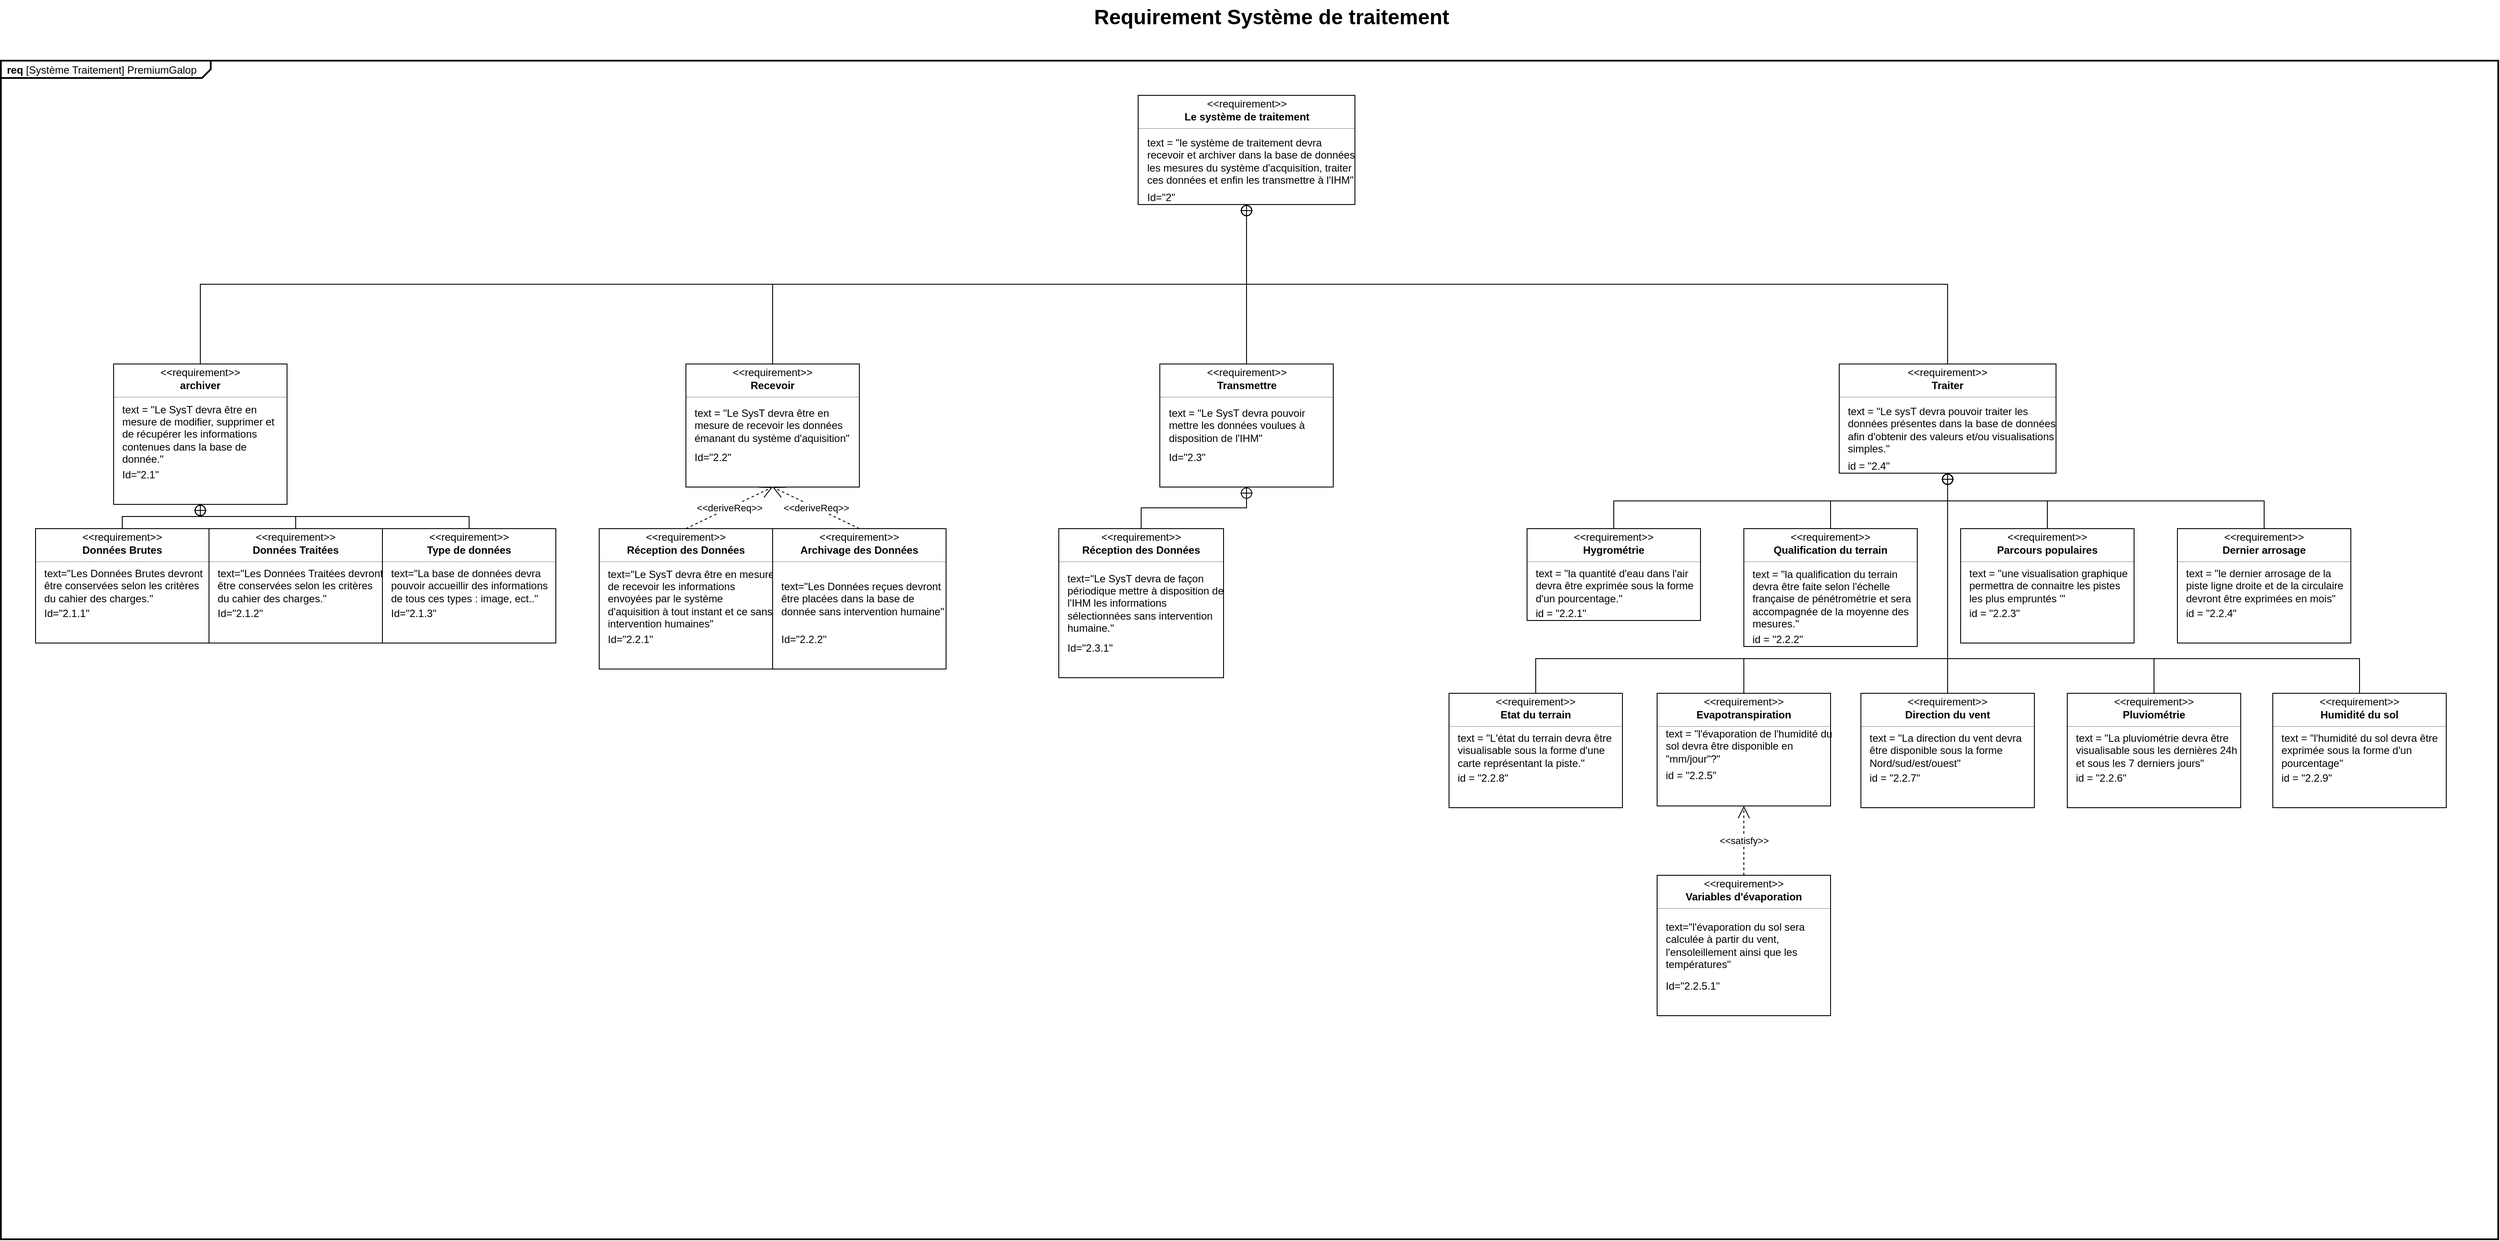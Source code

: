 <mxfile version="26.0.10">
  <diagram name="Page-1" id="929967ad-93f9-6ef4-fab6-5d389245f69c">
    <mxGraphModel dx="4326.5" dy="1158" grid="1" gridSize="10" guides="1" tooltips="1" connect="1" arrows="1" fold="1" page="1" pageScale="1.5" pageWidth="1169" pageHeight="826" background="none" math="0" shadow="0">
      <root>
        <mxCell id="0" style=";html=1;" />
        <mxCell id="1" style=";html=1;" parent="0" />
        <mxCell id="1672d66443f91eb5-23" value="Requirement Système de traitement" style="text;strokeColor=none;fillColor=none;html=1;fontSize=24;fontStyle=1;verticalAlign=middle;align=center;" parent="1" vertex="1">
          <mxGeometry x="150" y="30" width="1510" height="40" as="geometry" />
        </mxCell>
        <mxCell id="8Gsik2gFyO7fR51Xn3zr-1" value="&lt;p style=&quot;margin:0px;margin-top:4px;margin-left:7px;text-align:left;&quot;&gt;&lt;b style=&quot;text-wrap-mode: wrap;&quot;&gt;req&lt;/b&gt;&lt;span style=&quot;text-wrap-mode: wrap;&quot;&gt;&amp;nbsp;[Système Traitement] PremiumGalop&lt;/span&gt;&lt;/p&gt;" style="html=1;shape=mxgraph.sysml.package;overflow=fill;labelX=242.36;strokeWidth=2;align=center;" parent="1" vertex="1">
          <mxGeometry x="-560" y="100" width="2880" height="1360" as="geometry" />
        </mxCell>
        <mxCell id="8Gsik2gFyO7fR51Xn3zr-5" value="" style="fontStyle=1;align=center;verticalAlign=middle;childLayout=stackLayout;horizontal=1;horizontalStack=0;resizeParent=1;resizeParentMax=0;resizeLast=0;marginBottom=0;" parent="1" vertex="1">
          <mxGeometry x="751.5" y="140" width="250" height="126" as="geometry" />
        </mxCell>
        <mxCell id="8Gsik2gFyO7fR51Xn3zr-6" value="&amp;lt;&amp;lt;requirement&amp;gt;&amp;gt;" style="html=1;align=center;spacing=0;verticalAlign=middle;strokeColor=none;fillColor=none;whiteSpace=wrap;spacingTop=3;" parent="8Gsik2gFyO7fR51Xn3zr-5" vertex="1">
          <mxGeometry width="250" height="16" as="geometry" />
        </mxCell>
        <mxCell id="8Gsik2gFyO7fR51Xn3zr-7" value="Le système de traitement" style="html=1;align=center;spacing=0;verticalAlign=middle;strokeColor=none;fillColor=none;whiteSpace=wrap;fontStyle=1" parent="8Gsik2gFyO7fR51Xn3zr-5" vertex="1">
          <mxGeometry y="16" width="250" height="18" as="geometry" />
        </mxCell>
        <mxCell id="8Gsik2gFyO7fR51Xn3zr-8" value="" style="line;strokeWidth=0.25;fillColor=none;align=left;verticalAlign=middle;spacingTop=-1;spacingLeft=3;spacingRight=3;rotatable=0;labelPosition=right;points=[];portConstraint=eastwest;" parent="8Gsik2gFyO7fR51Xn3zr-5" vertex="1">
          <mxGeometry y="34" width="250" height="8" as="geometry" />
        </mxCell>
        <mxCell id="8Gsik2gFyO7fR51Xn3zr-9" value="&lt;span style=&quot;text-align: justify;&quot;&gt;text = &quot;le système de traitement devra recevoir et archiver dans la base de données les mesures du système d&#39;acquisition, traiter ces données et enfin les transmettre à l&#39;IHM&quot;&lt;/span&gt;" style="html=1;align=left;spacing=0;verticalAlign=middle;strokeColor=none;fillColor=none;whiteSpace=wrap;spacingLeft=10;" parent="8Gsik2gFyO7fR51Xn3zr-5" vertex="1">
          <mxGeometry y="42" width="250" height="68" as="geometry" />
        </mxCell>
        <mxCell id="8Gsik2gFyO7fR51Xn3zr-10" value="Id=&quot;2&quot;" style="html=1;align=left;spacing=0;verticalAlign=middle;strokeColor=none;fillColor=none;whiteSpace=wrap;spacingLeft=10;" parent="8Gsik2gFyO7fR51Xn3zr-5" vertex="1">
          <mxGeometry y="110" width="250" height="16" as="geometry" />
        </mxCell>
        <mxCell id="8Gsik2gFyO7fR51Xn3zr-12" value="" style="fontStyle=1;align=center;verticalAlign=middle;childLayout=stackLayout;horizontal=1;horizontalStack=0;resizeParent=1;resizeParentMax=0;resizeLast=0;marginBottom=0;" parent="1" vertex="1">
          <mxGeometry x="1560" y="450" width="250" height="126" as="geometry" />
        </mxCell>
        <mxCell id="8Gsik2gFyO7fR51Xn3zr-13" value="&amp;lt;&amp;lt;requirement&amp;gt;&amp;gt;" style="html=1;align=center;spacing=0;verticalAlign=middle;strokeColor=none;fillColor=none;whiteSpace=wrap;spacingTop=3;" parent="8Gsik2gFyO7fR51Xn3zr-12" vertex="1">
          <mxGeometry width="250" height="16" as="geometry" />
        </mxCell>
        <mxCell id="8Gsik2gFyO7fR51Xn3zr-14" value="Traiter" style="html=1;align=center;spacing=0;verticalAlign=middle;strokeColor=none;fillColor=none;whiteSpace=wrap;fontStyle=1" parent="8Gsik2gFyO7fR51Xn3zr-12" vertex="1">
          <mxGeometry y="16" width="250" height="18" as="geometry" />
        </mxCell>
        <mxCell id="8Gsik2gFyO7fR51Xn3zr-15" value="" style="line;strokeWidth=0.25;fillColor=none;align=left;verticalAlign=middle;spacingTop=-1;spacingLeft=3;spacingRight=3;rotatable=0;labelPosition=right;points=[];portConstraint=eastwest;" parent="8Gsik2gFyO7fR51Xn3zr-12" vertex="1">
          <mxGeometry y="34" width="250" height="8" as="geometry" />
        </mxCell>
        <mxCell id="8Gsik2gFyO7fR51Xn3zr-16" value="&lt;span style=&quot;text-align: justify;&quot;&gt;text = &quot;Le sysT devra pouvoir traiter les données présentes dans la base de données afin d&#39;obtenir des valeurs et/ou visualisations simples.&quot;&lt;/span&gt;" style="html=1;align=left;spacing=0;verticalAlign=middle;strokeColor=none;fillColor=none;whiteSpace=wrap;spacingLeft=10;" parent="8Gsik2gFyO7fR51Xn3zr-12" vertex="1">
          <mxGeometry y="42" width="250" height="68" as="geometry" />
        </mxCell>
        <mxCell id="8Gsik2gFyO7fR51Xn3zr-17" value="id = &quot;2.4&quot;" style="html=1;align=left;spacing=0;verticalAlign=middle;strokeColor=none;fillColor=none;whiteSpace=wrap;spacingLeft=10;" parent="8Gsik2gFyO7fR51Xn3zr-12" vertex="1">
          <mxGeometry y="110" width="250" height="16" as="geometry" />
        </mxCell>
        <mxCell id="8Gsik2gFyO7fR51Xn3zr-24" value="" style="fontStyle=1;align=center;verticalAlign=middle;childLayout=stackLayout;horizontal=1;horizontalStack=0;resizeParent=1;resizeParentMax=0;resizeLast=0;marginBottom=0;" parent="1" vertex="1">
          <mxGeometry x="1200" y="640" width="200" height="106" as="geometry" />
        </mxCell>
        <mxCell id="8Gsik2gFyO7fR51Xn3zr-25" value="&amp;lt;&amp;lt;requirement&amp;gt;&amp;gt;" style="html=1;align=center;spacing=0;verticalAlign=middle;strokeColor=none;fillColor=none;whiteSpace=wrap;spacingTop=3;" parent="8Gsik2gFyO7fR51Xn3zr-24" vertex="1">
          <mxGeometry width="200" height="16" as="geometry" />
        </mxCell>
        <mxCell id="8Gsik2gFyO7fR51Xn3zr-26" value="Hygrométrie" style="html=1;align=center;spacing=0;verticalAlign=middle;strokeColor=none;fillColor=none;whiteSpace=wrap;fontStyle=1" parent="8Gsik2gFyO7fR51Xn3zr-24" vertex="1">
          <mxGeometry y="16" width="200" height="18" as="geometry" />
        </mxCell>
        <mxCell id="8Gsik2gFyO7fR51Xn3zr-27" value="" style="line;strokeWidth=0.25;fillColor=none;align=left;verticalAlign=middle;spacingTop=-1;spacingLeft=3;spacingRight=3;rotatable=0;labelPosition=right;points=[];portConstraint=eastwest;" parent="8Gsik2gFyO7fR51Xn3zr-24" vertex="1">
          <mxGeometry y="34" width="200" height="8" as="geometry" />
        </mxCell>
        <mxCell id="8Gsik2gFyO7fR51Xn3zr-28" value="&lt;span style=&quot;text-align: justify;&quot;&gt;text = &quot;la quantité d&#39;eau dans l&#39;air devra être exprimée sous la forme d&#39;un pourcentage.&quot;&lt;/span&gt;" style="html=1;align=left;spacing=0;verticalAlign=middle;strokeColor=none;fillColor=none;whiteSpace=wrap;spacingLeft=10;" parent="8Gsik2gFyO7fR51Xn3zr-24" vertex="1">
          <mxGeometry y="42" width="200" height="48" as="geometry" />
        </mxCell>
        <mxCell id="8Gsik2gFyO7fR51Xn3zr-29" value="id = &quot;2.2.1&quot;" style="html=1;align=left;spacing=0;verticalAlign=middle;strokeColor=none;fillColor=none;whiteSpace=wrap;spacingLeft=10;" parent="8Gsik2gFyO7fR51Xn3zr-24" vertex="1">
          <mxGeometry y="90" width="200" height="16" as="geometry" />
        </mxCell>
        <mxCell id="8Gsik2gFyO7fR51Xn3zr-31" value="" style="fontStyle=1;align=center;verticalAlign=middle;childLayout=stackLayout;horizontal=1;horizontalStack=0;resizeParent=1;resizeParentMax=0;resizeLast=0;marginBottom=0;" parent="1" vertex="1">
          <mxGeometry x="1450" y="640" width="200" height="136" as="geometry" />
        </mxCell>
        <mxCell id="8Gsik2gFyO7fR51Xn3zr-32" value="&amp;lt;&amp;lt;requirement&amp;gt;&amp;gt;" style="html=1;align=center;spacing=0;verticalAlign=middle;strokeColor=none;fillColor=none;whiteSpace=wrap;spacingTop=3;" parent="8Gsik2gFyO7fR51Xn3zr-31" vertex="1">
          <mxGeometry width="200" height="16" as="geometry" />
        </mxCell>
        <mxCell id="8Gsik2gFyO7fR51Xn3zr-33" value="Qualification du terrain" style="html=1;align=center;spacing=0;verticalAlign=middle;strokeColor=none;fillColor=none;whiteSpace=wrap;fontStyle=1" parent="8Gsik2gFyO7fR51Xn3zr-31" vertex="1">
          <mxGeometry y="16" width="200" height="18" as="geometry" />
        </mxCell>
        <mxCell id="8Gsik2gFyO7fR51Xn3zr-34" value="" style="line;strokeWidth=0.25;fillColor=none;align=left;verticalAlign=middle;spacingTop=-1;spacingLeft=3;spacingRight=3;rotatable=0;labelPosition=right;points=[];portConstraint=eastwest;" parent="8Gsik2gFyO7fR51Xn3zr-31" vertex="1">
          <mxGeometry y="34" width="200" height="8" as="geometry" />
        </mxCell>
        <mxCell id="8Gsik2gFyO7fR51Xn3zr-35" value="&lt;span style=&quot;color: light-dark(rgb(0, 0, 0), rgb(255, 255, 255)); text-align: justify; background-color: transparent;&quot;&gt;text = &quot;la qualification du terrain devra être f&lt;/span&gt;&lt;span style=&quot;color: light-dark(rgb(0, 0, 0), rgb(255, 255, 255)); text-align: justify; background-color: transparent;&quot;&gt;aite selon l&#39;échelle française de pénétrométrie et sera accompagnée de la moyenne des mesures.&quot;&lt;/span&gt;" style="html=1;align=left;spacing=0;verticalAlign=middle;strokeColor=none;fillColor=none;whiteSpace=wrap;spacingLeft=10;" parent="8Gsik2gFyO7fR51Xn3zr-31" vertex="1">
          <mxGeometry y="42" width="200" height="78" as="geometry" />
        </mxCell>
        <mxCell id="8Gsik2gFyO7fR51Xn3zr-36" value="id = &quot;2.2.2&quot;" style="html=1;align=left;spacing=0;verticalAlign=middle;strokeColor=none;fillColor=none;whiteSpace=wrap;spacingLeft=10;" parent="8Gsik2gFyO7fR51Xn3zr-31" vertex="1">
          <mxGeometry y="120" width="200" height="16" as="geometry" />
        </mxCell>
        <mxCell id="8Gsik2gFyO7fR51Xn3zr-38" value="" style="fontStyle=1;align=center;verticalAlign=middle;childLayout=stackLayout;horizontal=1;horizontalStack=0;resizeParent=1;resizeParentMax=0;resizeLast=0;marginBottom=0;" parent="1" vertex="1">
          <mxGeometry x="1700" y="640" width="200" height="132" as="geometry" />
        </mxCell>
        <mxCell id="8Gsik2gFyO7fR51Xn3zr-39" value="&amp;lt;&amp;lt;requirement&amp;gt;&amp;gt;" style="html=1;align=center;spacing=0;verticalAlign=middle;strokeColor=none;fillColor=none;whiteSpace=wrap;spacingTop=3;" parent="8Gsik2gFyO7fR51Xn3zr-38" vertex="1">
          <mxGeometry width="200" height="16" as="geometry" />
        </mxCell>
        <mxCell id="8Gsik2gFyO7fR51Xn3zr-40" value="Parcours populaires" style="html=1;align=center;spacing=0;verticalAlign=middle;strokeColor=none;fillColor=none;whiteSpace=wrap;fontStyle=1" parent="8Gsik2gFyO7fR51Xn3zr-38" vertex="1">
          <mxGeometry y="16" width="200" height="18" as="geometry" />
        </mxCell>
        <mxCell id="8Gsik2gFyO7fR51Xn3zr-41" value="" style="line;strokeWidth=0.25;fillColor=none;align=left;verticalAlign=middle;spacingTop=-1;spacingLeft=3;spacingRight=3;rotatable=0;labelPosition=right;points=[];portConstraint=eastwest;" parent="8Gsik2gFyO7fR51Xn3zr-38" vertex="1">
          <mxGeometry y="34" width="200" height="8" as="geometry" />
        </mxCell>
        <mxCell id="8Gsik2gFyO7fR51Xn3zr-42" value="&lt;span style=&quot;text-align: justify;&quot;&gt;text = &quot;une visualisation graphique permettra de connaitre les pistes les plus empruntés &#39;&quot;&lt;/span&gt;" style="html=1;align=left;spacing=0;verticalAlign=middle;strokeColor=none;fillColor=none;whiteSpace=wrap;spacingLeft=10;" parent="8Gsik2gFyO7fR51Xn3zr-38" vertex="1">
          <mxGeometry y="42" width="200" height="48" as="geometry" />
        </mxCell>
        <mxCell id="8Gsik2gFyO7fR51Xn3zr-43" value="id = &quot;2.2.3&quot;" style="html=1;align=left;spacing=0;verticalAlign=middle;strokeColor=none;fillColor=none;whiteSpace=wrap;spacingLeft=10;" parent="8Gsik2gFyO7fR51Xn3zr-38" vertex="1">
          <mxGeometry y="90" width="200" height="16" as="geometry" />
        </mxCell>
        <mxCell id="8Gsik2gFyO7fR51Xn3zr-44" value="" style="html=1;align=center;spacing=0;verticalAlign=middle;strokeColor=none;fillColor=none;whiteSpace=wrap;" parent="8Gsik2gFyO7fR51Xn3zr-38" vertex="1">
          <mxGeometry y="106" width="200" height="26" as="geometry" />
        </mxCell>
        <mxCell id="8Gsik2gFyO7fR51Xn3zr-46" value="" style="fontStyle=1;align=center;verticalAlign=middle;childLayout=stackLayout;horizontal=1;horizontalStack=0;resizeParent=1;resizeParentMax=0;resizeLast=0;marginBottom=0;" parent="1" vertex="1">
          <mxGeometry x="2060" y="830" width="200" height="132" as="geometry" />
        </mxCell>
        <mxCell id="8Gsik2gFyO7fR51Xn3zr-47" value="&amp;lt;&amp;lt;requirement&amp;gt;&amp;gt;" style="html=1;align=center;spacing=0;verticalAlign=middle;strokeColor=none;fillColor=none;whiteSpace=wrap;spacingTop=3;" parent="8Gsik2gFyO7fR51Xn3zr-46" vertex="1">
          <mxGeometry width="200" height="16" as="geometry" />
        </mxCell>
        <mxCell id="8Gsik2gFyO7fR51Xn3zr-48" value="Humidité du sol" style="html=1;align=center;spacing=0;verticalAlign=middle;strokeColor=none;fillColor=none;whiteSpace=wrap;fontStyle=1" parent="8Gsik2gFyO7fR51Xn3zr-46" vertex="1">
          <mxGeometry y="16" width="200" height="18" as="geometry" />
        </mxCell>
        <mxCell id="8Gsik2gFyO7fR51Xn3zr-49" value="" style="line;strokeWidth=0.25;fillColor=none;align=left;verticalAlign=middle;spacingTop=-1;spacingLeft=3;spacingRight=3;rotatable=0;labelPosition=right;points=[];portConstraint=eastwest;" parent="8Gsik2gFyO7fR51Xn3zr-46" vertex="1">
          <mxGeometry y="34" width="200" height="8" as="geometry" />
        </mxCell>
        <mxCell id="8Gsik2gFyO7fR51Xn3zr-50" value="&lt;span style=&quot;text-align: justify;&quot;&gt;text = &quot;l&#39;humidité du sol devra être exprimée sous la forme d&#39;un pourcentage&quot;&lt;/span&gt;" style="html=1;align=left;spacing=0;verticalAlign=middle;strokeColor=none;fillColor=none;whiteSpace=wrap;spacingLeft=10;" parent="8Gsik2gFyO7fR51Xn3zr-46" vertex="1">
          <mxGeometry y="42" width="200" height="48" as="geometry" />
        </mxCell>
        <mxCell id="8Gsik2gFyO7fR51Xn3zr-51" value="id = &quot;2.2.9&quot;" style="html=1;align=left;spacing=0;verticalAlign=middle;strokeColor=none;fillColor=none;whiteSpace=wrap;spacingLeft=10;" parent="8Gsik2gFyO7fR51Xn3zr-46" vertex="1">
          <mxGeometry y="90" width="200" height="16" as="geometry" />
        </mxCell>
        <mxCell id="8Gsik2gFyO7fR51Xn3zr-52" value="" style="html=1;align=center;spacing=0;verticalAlign=middle;strokeColor=none;fillColor=none;whiteSpace=wrap;" parent="8Gsik2gFyO7fR51Xn3zr-46" vertex="1">
          <mxGeometry y="106" width="200" height="26" as="geometry" />
        </mxCell>
        <mxCell id="8Gsik2gFyO7fR51Xn3zr-53" value="" style="fontStyle=1;align=center;verticalAlign=middle;childLayout=stackLayout;horizontal=1;horizontalStack=0;resizeParent=1;resizeParentMax=0;resizeLast=0;marginBottom=0;" parent="1" vertex="1">
          <mxGeometry x="1110" y="830" width="200" height="132" as="geometry" />
        </mxCell>
        <mxCell id="8Gsik2gFyO7fR51Xn3zr-54" value="&amp;lt;&amp;lt;requirement&amp;gt;&amp;gt;" style="html=1;align=center;spacing=0;verticalAlign=middle;strokeColor=none;fillColor=none;whiteSpace=wrap;spacingTop=3;" parent="8Gsik2gFyO7fR51Xn3zr-53" vertex="1">
          <mxGeometry width="200" height="16" as="geometry" />
        </mxCell>
        <mxCell id="8Gsik2gFyO7fR51Xn3zr-55" value="Etat du terrain" style="html=1;align=center;spacing=0;verticalAlign=middle;strokeColor=none;fillColor=none;whiteSpace=wrap;fontStyle=1" parent="8Gsik2gFyO7fR51Xn3zr-53" vertex="1">
          <mxGeometry y="16" width="200" height="18" as="geometry" />
        </mxCell>
        <mxCell id="8Gsik2gFyO7fR51Xn3zr-56" value="" style="line;strokeWidth=0.25;fillColor=none;align=left;verticalAlign=middle;spacingTop=-1;spacingLeft=3;spacingRight=3;rotatable=0;labelPosition=right;points=[];portConstraint=eastwest;" parent="8Gsik2gFyO7fR51Xn3zr-53" vertex="1">
          <mxGeometry y="34" width="200" height="8" as="geometry" />
        </mxCell>
        <mxCell id="8Gsik2gFyO7fR51Xn3zr-57" value="&lt;span style=&quot;text-align: justify;&quot;&gt;text = &quot;L&#39;état du terrain devra être visualisable sous la forme d&#39;une carte représentant la piste.&quot;&lt;/span&gt;" style="html=1;align=left;spacing=0;verticalAlign=middle;strokeColor=none;fillColor=none;whiteSpace=wrap;spacingLeft=10;" parent="8Gsik2gFyO7fR51Xn3zr-53" vertex="1">
          <mxGeometry y="42" width="200" height="48" as="geometry" />
        </mxCell>
        <mxCell id="8Gsik2gFyO7fR51Xn3zr-58" value="id = &quot;2.2.8&quot;" style="html=1;align=left;spacing=0;verticalAlign=middle;strokeColor=none;fillColor=none;whiteSpace=wrap;spacingLeft=10;" parent="8Gsik2gFyO7fR51Xn3zr-53" vertex="1">
          <mxGeometry y="90" width="200" height="16" as="geometry" />
        </mxCell>
        <mxCell id="8Gsik2gFyO7fR51Xn3zr-59" value="" style="html=1;align=center;spacing=0;verticalAlign=middle;strokeColor=none;fillColor=none;whiteSpace=wrap;" parent="8Gsik2gFyO7fR51Xn3zr-53" vertex="1">
          <mxGeometry y="106" width="200" height="26" as="geometry" />
        </mxCell>
        <mxCell id="8Gsik2gFyO7fR51Xn3zr-60" value="" style="fontStyle=1;align=center;verticalAlign=middle;childLayout=stackLayout;horizontal=1;horizontalStack=0;resizeParent=1;resizeParentMax=0;resizeLast=0;marginBottom=0;" parent="1" vertex="1">
          <mxGeometry x="1585" y="830" width="200" height="132" as="geometry" />
        </mxCell>
        <mxCell id="8Gsik2gFyO7fR51Xn3zr-61" value="&amp;lt;&amp;lt;requirement&amp;gt;&amp;gt;" style="html=1;align=center;spacing=0;verticalAlign=middle;strokeColor=none;fillColor=none;whiteSpace=wrap;spacingTop=3;" parent="8Gsik2gFyO7fR51Xn3zr-60" vertex="1">
          <mxGeometry width="200" height="16" as="geometry" />
        </mxCell>
        <mxCell id="8Gsik2gFyO7fR51Xn3zr-62" value="Direction du vent" style="html=1;align=center;spacing=0;verticalAlign=middle;strokeColor=none;fillColor=none;whiteSpace=wrap;fontStyle=1" parent="8Gsik2gFyO7fR51Xn3zr-60" vertex="1">
          <mxGeometry y="16" width="200" height="18" as="geometry" />
        </mxCell>
        <mxCell id="8Gsik2gFyO7fR51Xn3zr-63" value="" style="line;strokeWidth=0.25;fillColor=none;align=left;verticalAlign=middle;spacingTop=-1;spacingLeft=3;spacingRight=3;rotatable=0;labelPosition=right;points=[];portConstraint=eastwest;" parent="8Gsik2gFyO7fR51Xn3zr-60" vertex="1">
          <mxGeometry y="34" width="200" height="8" as="geometry" />
        </mxCell>
        <mxCell id="8Gsik2gFyO7fR51Xn3zr-64" value="&lt;span style=&quot;text-align: justify;&quot;&gt;text = &quot;La direction du vent devra être disponible sous la forme Nord/sud/est/ouest&quot;&lt;/span&gt;" style="html=1;align=left;spacing=0;verticalAlign=middle;strokeColor=none;fillColor=none;whiteSpace=wrap;spacingLeft=10;" parent="8Gsik2gFyO7fR51Xn3zr-60" vertex="1">
          <mxGeometry y="42" width="200" height="48" as="geometry" />
        </mxCell>
        <mxCell id="8Gsik2gFyO7fR51Xn3zr-65" value="id = &quot;2.2.7&quot;" style="html=1;align=left;spacing=0;verticalAlign=middle;strokeColor=none;fillColor=none;whiteSpace=wrap;spacingLeft=10;" parent="8Gsik2gFyO7fR51Xn3zr-60" vertex="1">
          <mxGeometry y="90" width="200" height="16" as="geometry" />
        </mxCell>
        <mxCell id="8Gsik2gFyO7fR51Xn3zr-66" value="" style="html=1;align=center;spacing=0;verticalAlign=middle;strokeColor=none;fillColor=none;whiteSpace=wrap;" parent="8Gsik2gFyO7fR51Xn3zr-60" vertex="1">
          <mxGeometry y="106" width="200" height="26" as="geometry" />
        </mxCell>
        <mxCell id="8Gsik2gFyO7fR51Xn3zr-67" value="" style="fontStyle=1;align=center;verticalAlign=middle;childLayout=stackLayout;horizontal=1;horizontalStack=0;resizeParent=1;resizeParentMax=0;resizeLast=0;marginBottom=0;" parent="1" vertex="1">
          <mxGeometry x="1950" y="640" width="200" height="132" as="geometry" />
        </mxCell>
        <mxCell id="8Gsik2gFyO7fR51Xn3zr-68" value="&amp;lt;&amp;lt;requirement&amp;gt;&amp;gt;" style="html=1;align=center;spacing=0;verticalAlign=middle;strokeColor=none;fillColor=none;whiteSpace=wrap;spacingTop=3;" parent="8Gsik2gFyO7fR51Xn3zr-67" vertex="1">
          <mxGeometry width="200" height="16" as="geometry" />
        </mxCell>
        <mxCell id="8Gsik2gFyO7fR51Xn3zr-69" value="Dernier arrosage" style="html=1;align=center;spacing=0;verticalAlign=middle;strokeColor=none;fillColor=none;whiteSpace=wrap;fontStyle=1" parent="8Gsik2gFyO7fR51Xn3zr-67" vertex="1">
          <mxGeometry y="16" width="200" height="18" as="geometry" />
        </mxCell>
        <mxCell id="8Gsik2gFyO7fR51Xn3zr-70" value="" style="line;strokeWidth=0.25;fillColor=none;align=left;verticalAlign=middle;spacingTop=-1;spacingLeft=3;spacingRight=3;rotatable=0;labelPosition=right;points=[];portConstraint=eastwest;" parent="8Gsik2gFyO7fR51Xn3zr-67" vertex="1">
          <mxGeometry y="34" width="200" height="8" as="geometry" />
        </mxCell>
        <mxCell id="8Gsik2gFyO7fR51Xn3zr-71" value="&lt;span style=&quot;text-align: justify;&quot;&gt;text = &quot;le dernier arrosage de la piste ligne droite et de la circulaire devront être exprimées en mois&quot;&lt;/span&gt;" style="html=1;align=left;spacing=0;verticalAlign=middle;strokeColor=none;fillColor=none;whiteSpace=wrap;spacingLeft=10;" parent="8Gsik2gFyO7fR51Xn3zr-67" vertex="1">
          <mxGeometry y="42" width="200" height="48" as="geometry" />
        </mxCell>
        <mxCell id="8Gsik2gFyO7fR51Xn3zr-72" value="id = &quot;2.2.4&quot;" style="html=1;align=left;spacing=0;verticalAlign=middle;strokeColor=none;fillColor=none;whiteSpace=wrap;spacingLeft=10;" parent="8Gsik2gFyO7fR51Xn3zr-67" vertex="1">
          <mxGeometry y="90" width="200" height="16" as="geometry" />
        </mxCell>
        <mxCell id="8Gsik2gFyO7fR51Xn3zr-73" value="" style="html=1;align=center;spacing=0;verticalAlign=middle;strokeColor=none;fillColor=none;whiteSpace=wrap;" parent="8Gsik2gFyO7fR51Xn3zr-67" vertex="1">
          <mxGeometry y="106" width="200" height="26" as="geometry" />
        </mxCell>
        <mxCell id="8Gsik2gFyO7fR51Xn3zr-74" value="" style="fontStyle=1;align=center;verticalAlign=middle;childLayout=stackLayout;horizontal=1;horizontalStack=0;resizeParent=1;resizeParentMax=0;resizeLast=0;marginBottom=0;" parent="1" vertex="1">
          <mxGeometry x="1350" y="830" width="200" height="130" as="geometry" />
        </mxCell>
        <mxCell id="8Gsik2gFyO7fR51Xn3zr-75" value="&amp;lt;&amp;lt;requirement&amp;gt;&amp;gt;" style="html=1;align=center;spacing=0;verticalAlign=middle;strokeColor=none;fillColor=none;whiteSpace=wrap;spacingTop=3;" parent="8Gsik2gFyO7fR51Xn3zr-74" vertex="1">
          <mxGeometry width="200" height="16" as="geometry" />
        </mxCell>
        <mxCell id="8Gsik2gFyO7fR51Xn3zr-76" value="Evapotranspiration" style="html=1;align=center;spacing=0;verticalAlign=middle;strokeColor=none;fillColor=none;whiteSpace=wrap;fontStyle=1" parent="8Gsik2gFyO7fR51Xn3zr-74" vertex="1">
          <mxGeometry y="16" width="200" height="18" as="geometry" />
        </mxCell>
        <mxCell id="8Gsik2gFyO7fR51Xn3zr-77" value="" style="line;strokeWidth=0.25;fillColor=none;align=left;verticalAlign=middle;spacingTop=-1;spacingLeft=3;spacingRight=3;rotatable=0;labelPosition=right;points=[];portConstraint=eastwest;" parent="8Gsik2gFyO7fR51Xn3zr-74" vertex="1">
          <mxGeometry y="34" width="200" height="8" as="geometry" />
        </mxCell>
        <mxCell id="8Gsik2gFyO7fR51Xn3zr-78" value="&lt;span style=&quot;text-align: justify;&quot;&gt;text = &quot;l&#39;évaporation de l&#39;humidité du sol devra être disponible en &quot;mm/jour&quot;?&quot;&lt;/span&gt;" style="html=1;align=left;spacing=0;verticalAlign=middle;strokeColor=none;fillColor=none;whiteSpace=wrap;spacingLeft=10;" parent="8Gsik2gFyO7fR51Xn3zr-74" vertex="1">
          <mxGeometry y="42" width="200" height="38" as="geometry" />
        </mxCell>
        <mxCell id="8Gsik2gFyO7fR51Xn3zr-79" value="id = &quot;2.2.5&quot;" style="html=1;align=left;spacing=0;verticalAlign=middle;strokeColor=none;fillColor=none;whiteSpace=wrap;spacingLeft=10;" parent="8Gsik2gFyO7fR51Xn3zr-74" vertex="1">
          <mxGeometry y="80" width="200" height="30" as="geometry" />
        </mxCell>
        <mxCell id="8Gsik2gFyO7fR51Xn3zr-80" value="" style="html=1;align=center;spacing=0;verticalAlign=middle;strokeColor=none;fillColor=none;whiteSpace=wrap;" parent="8Gsik2gFyO7fR51Xn3zr-74" vertex="1">
          <mxGeometry y="110" width="200" height="20" as="geometry" />
        </mxCell>
        <mxCell id="8Gsik2gFyO7fR51Xn3zr-81" value="" style="fontStyle=1;align=center;verticalAlign=middle;childLayout=stackLayout;horizontal=1;horizontalStack=0;resizeParent=1;resizeParentMax=0;resizeLast=0;marginBottom=0;" parent="1" vertex="1">
          <mxGeometry x="1823" y="830" width="200" height="132" as="geometry" />
        </mxCell>
        <mxCell id="8Gsik2gFyO7fR51Xn3zr-82" value="&amp;lt;&amp;lt;requirement&amp;gt;&amp;gt;" style="html=1;align=center;spacing=0;verticalAlign=middle;strokeColor=none;fillColor=none;whiteSpace=wrap;spacingTop=3;" parent="8Gsik2gFyO7fR51Xn3zr-81" vertex="1">
          <mxGeometry width="200" height="16" as="geometry" />
        </mxCell>
        <mxCell id="8Gsik2gFyO7fR51Xn3zr-83" value="Pluviométrie" style="html=1;align=center;spacing=0;verticalAlign=middle;strokeColor=none;fillColor=none;whiteSpace=wrap;fontStyle=1" parent="8Gsik2gFyO7fR51Xn3zr-81" vertex="1">
          <mxGeometry y="16" width="200" height="18" as="geometry" />
        </mxCell>
        <mxCell id="8Gsik2gFyO7fR51Xn3zr-84" value="" style="line;strokeWidth=0.25;fillColor=none;align=left;verticalAlign=middle;spacingTop=-1;spacingLeft=3;spacingRight=3;rotatable=0;labelPosition=right;points=[];portConstraint=eastwest;" parent="8Gsik2gFyO7fR51Xn3zr-81" vertex="1">
          <mxGeometry y="34" width="200" height="8" as="geometry" />
        </mxCell>
        <mxCell id="8Gsik2gFyO7fR51Xn3zr-85" value="&lt;span style=&quot;text-align: justify;&quot;&gt;text = &quot;La pluviométrie devra être visualisable sous les dernières 24h et sous les 7 derniers jours&quot;&lt;/span&gt;" style="html=1;align=left;spacing=0;verticalAlign=middle;strokeColor=none;fillColor=none;whiteSpace=wrap;spacingLeft=10;" parent="8Gsik2gFyO7fR51Xn3zr-81" vertex="1">
          <mxGeometry y="42" width="200" height="48" as="geometry" />
        </mxCell>
        <mxCell id="8Gsik2gFyO7fR51Xn3zr-86" value="id = &quot;2.2.6&quot;" style="html=1;align=left;spacing=0;verticalAlign=middle;strokeColor=none;fillColor=none;whiteSpace=wrap;spacingLeft=10;" parent="8Gsik2gFyO7fR51Xn3zr-81" vertex="1">
          <mxGeometry y="90" width="200" height="16" as="geometry" />
        </mxCell>
        <mxCell id="8Gsik2gFyO7fR51Xn3zr-87" value="" style="html=1;align=center;spacing=0;verticalAlign=middle;strokeColor=none;fillColor=none;whiteSpace=wrap;" parent="8Gsik2gFyO7fR51Xn3zr-81" vertex="1">
          <mxGeometry y="106" width="200" height="26" as="geometry" />
        </mxCell>
        <mxCell id="8Gsik2gFyO7fR51Xn3zr-90" value="" style="fontStyle=1;align=center;verticalAlign=middle;childLayout=stackLayout;horizontal=1;horizontalStack=0;resizeParent=1;resizeParentMax=0;resizeLast=0;marginBottom=0;" parent="1" vertex="1">
          <mxGeometry x="-430" y="450" width="200" height="162" as="geometry" />
        </mxCell>
        <mxCell id="8Gsik2gFyO7fR51Xn3zr-91" value="&amp;lt;&amp;lt;requirement&amp;gt;&amp;gt;" style="html=1;align=center;spacing=0;verticalAlign=middle;strokeColor=none;fillColor=none;whiteSpace=wrap;spacingTop=3;" parent="8Gsik2gFyO7fR51Xn3zr-90" vertex="1">
          <mxGeometry width="200" height="16" as="geometry" />
        </mxCell>
        <mxCell id="8Gsik2gFyO7fR51Xn3zr-92" value="archiver" style="html=1;align=center;spacing=0;verticalAlign=middle;strokeColor=none;fillColor=none;whiteSpace=wrap;fontStyle=1" parent="8Gsik2gFyO7fR51Xn3zr-90" vertex="1">
          <mxGeometry y="16" width="200" height="18" as="geometry" />
        </mxCell>
        <mxCell id="8Gsik2gFyO7fR51Xn3zr-93" value="" style="line;strokeWidth=0.25;fillColor=none;align=left;verticalAlign=middle;spacingTop=-1;spacingLeft=3;spacingRight=3;rotatable=0;labelPosition=right;points=[];portConstraint=eastwest;" parent="8Gsik2gFyO7fR51Xn3zr-90" vertex="1">
          <mxGeometry y="34" width="200" height="8" as="geometry" />
        </mxCell>
        <mxCell id="8Gsik2gFyO7fR51Xn3zr-94" value="&lt;span style=&quot;text-align: justify;&quot;&gt;text = &quot;Le SysT devra être en mesure de modifier, supprimer et de récupérer les informations contenues dans la base de donnée.&quot;&lt;/span&gt;" style="html=1;align=left;spacing=0;verticalAlign=middle;strokeColor=none;fillColor=none;whiteSpace=wrap;spacingLeft=10;" parent="8Gsik2gFyO7fR51Xn3zr-90" vertex="1">
          <mxGeometry y="42" width="200" height="78" as="geometry" />
        </mxCell>
        <mxCell id="8Gsik2gFyO7fR51Xn3zr-95" value="Id=&quot;2.1&quot;" style="html=1;align=left;spacing=0;verticalAlign=middle;strokeColor=none;fillColor=none;whiteSpace=wrap;spacingLeft=10;" parent="8Gsik2gFyO7fR51Xn3zr-90" vertex="1">
          <mxGeometry y="120" width="200" height="16" as="geometry" />
        </mxCell>
        <mxCell id="8Gsik2gFyO7fR51Xn3zr-96" value="" style="html=1;align=center;spacing=0;verticalAlign=middle;strokeColor=none;fillColor=none;whiteSpace=wrap;" parent="8Gsik2gFyO7fR51Xn3zr-90" vertex="1">
          <mxGeometry y="136" width="200" height="26" as="geometry" />
        </mxCell>
        <mxCell id="8Gsik2gFyO7fR51Xn3zr-97" value="" style="fontStyle=1;align=center;verticalAlign=middle;childLayout=stackLayout;horizontal=1;horizontalStack=0;resizeParent=1;resizeParentMax=0;resizeLast=0;marginBottom=0;" parent="1" vertex="1">
          <mxGeometry x="776.5" y="450" width="200" height="142" as="geometry" />
        </mxCell>
        <mxCell id="8Gsik2gFyO7fR51Xn3zr-98" value="&amp;lt;&amp;lt;requirement&amp;gt;&amp;gt;" style="html=1;align=center;spacing=0;verticalAlign=middle;strokeColor=none;fillColor=none;whiteSpace=wrap;spacingTop=3;" parent="8Gsik2gFyO7fR51Xn3zr-97" vertex="1">
          <mxGeometry width="200" height="16" as="geometry" />
        </mxCell>
        <mxCell id="8Gsik2gFyO7fR51Xn3zr-99" value="Transmettre" style="html=1;align=center;spacing=0;verticalAlign=middle;strokeColor=none;fillColor=none;whiteSpace=wrap;fontStyle=1" parent="8Gsik2gFyO7fR51Xn3zr-97" vertex="1">
          <mxGeometry y="16" width="200" height="18" as="geometry" />
        </mxCell>
        <mxCell id="8Gsik2gFyO7fR51Xn3zr-100" value="" style="line;strokeWidth=0.25;fillColor=none;align=left;verticalAlign=middle;spacingTop=-1;spacingLeft=3;spacingRight=3;rotatable=0;labelPosition=right;points=[];portConstraint=eastwest;" parent="8Gsik2gFyO7fR51Xn3zr-97" vertex="1">
          <mxGeometry y="34" width="200" height="8" as="geometry" />
        </mxCell>
        <mxCell id="8Gsik2gFyO7fR51Xn3zr-101" value="text = &quot;Le SysT devra pouvoir mettre les données voulues à disposition de l&#39;IHM&quot;" style="html=1;align=left;spacing=0;verticalAlign=middle;strokeColor=none;fillColor=none;whiteSpace=wrap;spacingLeft=10;" parent="8Gsik2gFyO7fR51Xn3zr-97" vertex="1">
          <mxGeometry y="42" width="200" height="58" as="geometry" />
        </mxCell>
        <mxCell id="8Gsik2gFyO7fR51Xn3zr-102" value="Id=&quot;2.3&quot;" style="html=1;align=left;spacing=0;verticalAlign=middle;strokeColor=none;fillColor=none;whiteSpace=wrap;spacingLeft=10;" parent="8Gsik2gFyO7fR51Xn3zr-97" vertex="1">
          <mxGeometry y="100" width="200" height="16" as="geometry" />
        </mxCell>
        <mxCell id="8Gsik2gFyO7fR51Xn3zr-103" value="" style="html=1;align=center;spacing=0;verticalAlign=middle;strokeColor=none;fillColor=none;whiteSpace=wrap;" parent="8Gsik2gFyO7fR51Xn3zr-97" vertex="1">
          <mxGeometry y="116" width="200" height="26" as="geometry" />
        </mxCell>
        <mxCell id="8Gsik2gFyO7fR51Xn3zr-104" value="" style="fontStyle=1;align=center;verticalAlign=middle;childLayout=stackLayout;horizontal=1;horizontalStack=0;resizeParent=1;resizeParentMax=0;resizeLast=0;marginBottom=0;" parent="1" vertex="1">
          <mxGeometry x="230" y="450" width="200" height="142" as="geometry" />
        </mxCell>
        <mxCell id="8Gsik2gFyO7fR51Xn3zr-105" value="&amp;lt;&amp;lt;requirement&amp;gt;&amp;gt;" style="html=1;align=center;spacing=0;verticalAlign=middle;strokeColor=none;fillColor=none;whiteSpace=wrap;spacingTop=3;" parent="8Gsik2gFyO7fR51Xn3zr-104" vertex="1">
          <mxGeometry width="200" height="16" as="geometry" />
        </mxCell>
        <mxCell id="8Gsik2gFyO7fR51Xn3zr-106" value="Recevoir" style="html=1;align=center;spacing=0;verticalAlign=middle;strokeColor=none;fillColor=none;whiteSpace=wrap;fontStyle=1" parent="8Gsik2gFyO7fR51Xn3zr-104" vertex="1">
          <mxGeometry y="16" width="200" height="18" as="geometry" />
        </mxCell>
        <mxCell id="8Gsik2gFyO7fR51Xn3zr-107" value="" style="line;strokeWidth=0.25;fillColor=none;align=left;verticalAlign=middle;spacingTop=-1;spacingLeft=3;spacingRight=3;rotatable=0;labelPosition=right;points=[];portConstraint=eastwest;" parent="8Gsik2gFyO7fR51Xn3zr-104" vertex="1">
          <mxGeometry y="34" width="200" height="8" as="geometry" />
        </mxCell>
        <mxCell id="8Gsik2gFyO7fR51Xn3zr-108" value="&lt;span style=&quot;text-align: justify;&quot;&gt;text = &quot;Le SysT devra être en mesure de recevoir les données émanant du système d&#39;aquisition&quot;&lt;/span&gt;" style="html=1;align=left;spacing=0;verticalAlign=middle;strokeColor=none;fillColor=none;whiteSpace=wrap;spacingLeft=10;" parent="8Gsik2gFyO7fR51Xn3zr-104" vertex="1">
          <mxGeometry y="42" width="200" height="58" as="geometry" />
        </mxCell>
        <mxCell id="8Gsik2gFyO7fR51Xn3zr-109" value="Id=&quot;2.2&quot;" style="html=1;align=left;spacing=0;verticalAlign=middle;strokeColor=none;fillColor=none;whiteSpace=wrap;spacingLeft=10;" parent="8Gsik2gFyO7fR51Xn3zr-104" vertex="1">
          <mxGeometry y="100" width="200" height="16" as="geometry" />
        </mxCell>
        <mxCell id="8Gsik2gFyO7fR51Xn3zr-110" value="" style="html=1;align=center;spacing=0;verticalAlign=middle;strokeColor=none;fillColor=none;whiteSpace=wrap;" parent="8Gsik2gFyO7fR51Xn3zr-104" vertex="1">
          <mxGeometry y="116" width="200" height="26" as="geometry" />
        </mxCell>
        <mxCell id="7C7tb2xBEg-E1_7drB_p-3" value="" style="fontStyle=1;align=center;verticalAlign=middle;childLayout=stackLayout;horizontal=1;horizontalStack=0;resizeParent=1;resizeParentMax=0;resizeLast=0;marginBottom=0;" parent="1" vertex="1">
          <mxGeometry x="-520" y="640" width="200" height="132" as="geometry" />
        </mxCell>
        <mxCell id="7C7tb2xBEg-E1_7drB_p-4" value="&amp;lt;&amp;lt;requirement&amp;gt;&amp;gt;" style="html=1;align=center;spacing=0;verticalAlign=middle;strokeColor=none;fillColor=none;whiteSpace=wrap;spacingTop=3;" parent="7C7tb2xBEg-E1_7drB_p-3" vertex="1">
          <mxGeometry width="200" height="16" as="geometry" />
        </mxCell>
        <mxCell id="7C7tb2xBEg-E1_7drB_p-5" value="Données Brutes" style="html=1;align=center;spacing=0;verticalAlign=middle;strokeColor=none;fillColor=none;whiteSpace=wrap;fontStyle=1" parent="7C7tb2xBEg-E1_7drB_p-3" vertex="1">
          <mxGeometry y="16" width="200" height="18" as="geometry" />
        </mxCell>
        <mxCell id="7C7tb2xBEg-E1_7drB_p-6" value="" style="line;strokeWidth=0.25;fillColor=none;align=left;verticalAlign=middle;spacingTop=-1;spacingLeft=3;spacingRight=3;rotatable=0;labelPosition=right;points=[];portConstraint=eastwest;" parent="7C7tb2xBEg-E1_7drB_p-3" vertex="1">
          <mxGeometry y="34" width="200" height="8" as="geometry" />
        </mxCell>
        <mxCell id="7C7tb2xBEg-E1_7drB_p-7" value="text=&quot;Les Données Brutes devront être conservées selon les critères du cahier des charges.&quot;" style="html=1;align=left;spacing=0;verticalAlign=middle;strokeColor=none;fillColor=none;whiteSpace=wrap;spacingLeft=10;" parent="7C7tb2xBEg-E1_7drB_p-3" vertex="1">
          <mxGeometry y="42" width="200" height="48" as="geometry" />
        </mxCell>
        <mxCell id="7C7tb2xBEg-E1_7drB_p-8" value="Id=&quot;2.1.1&quot;" style="html=1;align=left;spacing=0;verticalAlign=middle;strokeColor=none;fillColor=none;whiteSpace=wrap;spacingLeft=10;" parent="7C7tb2xBEg-E1_7drB_p-3" vertex="1">
          <mxGeometry y="90" width="200" height="16" as="geometry" />
        </mxCell>
        <mxCell id="7C7tb2xBEg-E1_7drB_p-9" value="" style="html=1;align=center;spacing=0;verticalAlign=middle;strokeColor=none;fillColor=none;whiteSpace=wrap;" parent="7C7tb2xBEg-E1_7drB_p-3" vertex="1">
          <mxGeometry y="106" width="200" height="26" as="geometry" />
        </mxCell>
        <mxCell id="7C7tb2xBEg-E1_7drB_p-11" value="" style="fontStyle=1;align=center;verticalAlign=middle;childLayout=stackLayout;horizontal=1;horizontalStack=0;resizeParent=1;resizeParentMax=0;resizeLast=0;marginBottom=0;" parent="1" vertex="1">
          <mxGeometry x="-320" y="640" width="200" height="132" as="geometry" />
        </mxCell>
        <mxCell id="7C7tb2xBEg-E1_7drB_p-12" value="&amp;lt;&amp;lt;requirement&amp;gt;&amp;gt;" style="html=1;align=center;spacing=0;verticalAlign=middle;strokeColor=none;fillColor=none;whiteSpace=wrap;spacingTop=3;" parent="7C7tb2xBEg-E1_7drB_p-11" vertex="1">
          <mxGeometry width="200" height="16" as="geometry" />
        </mxCell>
        <mxCell id="7C7tb2xBEg-E1_7drB_p-13" value="Données Traitées" style="html=1;align=center;spacing=0;verticalAlign=middle;strokeColor=none;fillColor=none;whiteSpace=wrap;fontStyle=1" parent="7C7tb2xBEg-E1_7drB_p-11" vertex="1">
          <mxGeometry y="16" width="200" height="18" as="geometry" />
        </mxCell>
        <mxCell id="7C7tb2xBEg-E1_7drB_p-14" value="" style="line;strokeWidth=0.25;fillColor=none;align=left;verticalAlign=middle;spacingTop=-1;spacingLeft=3;spacingRight=3;rotatable=0;labelPosition=right;points=[];portConstraint=eastwest;" parent="7C7tb2xBEg-E1_7drB_p-11" vertex="1">
          <mxGeometry y="34" width="200" height="8" as="geometry" />
        </mxCell>
        <mxCell id="7C7tb2xBEg-E1_7drB_p-15" value="text=&quot;Les Données Traitées devront être conservées selon les critères du cahier des charges.&quot;" style="html=1;align=left;spacing=0;verticalAlign=middle;strokeColor=none;fillColor=none;whiteSpace=wrap;spacingLeft=10;" parent="7C7tb2xBEg-E1_7drB_p-11" vertex="1">
          <mxGeometry y="42" width="200" height="48" as="geometry" />
        </mxCell>
        <mxCell id="7C7tb2xBEg-E1_7drB_p-16" value="Id=&quot;2.1.2&quot;" style="html=1;align=left;spacing=0;verticalAlign=middle;strokeColor=none;fillColor=none;whiteSpace=wrap;spacingLeft=10;" parent="7C7tb2xBEg-E1_7drB_p-11" vertex="1">
          <mxGeometry y="90" width="200" height="16" as="geometry" />
        </mxCell>
        <mxCell id="7C7tb2xBEg-E1_7drB_p-17" value="" style="html=1;align=center;spacing=0;verticalAlign=middle;strokeColor=none;fillColor=none;whiteSpace=wrap;" parent="7C7tb2xBEg-E1_7drB_p-11" vertex="1">
          <mxGeometry y="106" width="200" height="26" as="geometry" />
        </mxCell>
        <mxCell id="7C7tb2xBEg-E1_7drB_p-18" value="" style="fontStyle=1;align=center;verticalAlign=middle;childLayout=stackLayout;horizontal=1;horizontalStack=0;resizeParent=1;resizeParentMax=0;resizeLast=0;marginBottom=0;" parent="1" vertex="1">
          <mxGeometry x="-120" y="640" width="200" height="132" as="geometry" />
        </mxCell>
        <mxCell id="7C7tb2xBEg-E1_7drB_p-19" value="&amp;lt;&amp;lt;requirement&amp;gt;&amp;gt;" style="html=1;align=center;spacing=0;verticalAlign=middle;strokeColor=none;fillColor=none;whiteSpace=wrap;spacingTop=3;" parent="7C7tb2xBEg-E1_7drB_p-18" vertex="1">
          <mxGeometry width="200" height="16" as="geometry" />
        </mxCell>
        <mxCell id="7C7tb2xBEg-E1_7drB_p-20" value="Type de données" style="html=1;align=center;spacing=0;verticalAlign=middle;strokeColor=none;fillColor=none;whiteSpace=wrap;fontStyle=1" parent="7C7tb2xBEg-E1_7drB_p-18" vertex="1">
          <mxGeometry y="16" width="200" height="18" as="geometry" />
        </mxCell>
        <mxCell id="7C7tb2xBEg-E1_7drB_p-21" value="" style="line;strokeWidth=0.25;fillColor=none;align=left;verticalAlign=middle;spacingTop=-1;spacingLeft=3;spacingRight=3;rotatable=0;labelPosition=right;points=[];portConstraint=eastwest;" parent="7C7tb2xBEg-E1_7drB_p-18" vertex="1">
          <mxGeometry y="34" width="200" height="8" as="geometry" />
        </mxCell>
        <mxCell id="7C7tb2xBEg-E1_7drB_p-22" value="text=&quot;La base de données devra pouvoir accueillir des informations de tous ces types : image, ect..&quot;" style="html=1;align=left;spacing=0;verticalAlign=middle;strokeColor=none;fillColor=none;whiteSpace=wrap;spacingLeft=10;" parent="7C7tb2xBEg-E1_7drB_p-18" vertex="1">
          <mxGeometry y="42" width="200" height="48" as="geometry" />
        </mxCell>
        <mxCell id="7C7tb2xBEg-E1_7drB_p-23" value="Id=&quot;2.1.3&quot;" style="html=1;align=left;spacing=0;verticalAlign=middle;strokeColor=none;fillColor=none;whiteSpace=wrap;spacingLeft=10;" parent="7C7tb2xBEg-E1_7drB_p-18" vertex="1">
          <mxGeometry y="90" width="200" height="16" as="geometry" />
        </mxCell>
        <mxCell id="7C7tb2xBEg-E1_7drB_p-24" value="" style="html=1;align=center;spacing=0;verticalAlign=middle;strokeColor=none;fillColor=none;whiteSpace=wrap;" parent="7C7tb2xBEg-E1_7drB_p-18" vertex="1">
          <mxGeometry y="106" width="200" height="26" as="geometry" />
        </mxCell>
        <mxCell id="7C7tb2xBEg-E1_7drB_p-25" value="" style="fontStyle=1;align=center;verticalAlign=middle;childLayout=stackLayout;horizontal=1;horizontalStack=0;resizeParent=1;resizeParentMax=0;resizeLast=0;marginBottom=0;" parent="1" vertex="1">
          <mxGeometry x="130" y="640" width="200" height="162" as="geometry" />
        </mxCell>
        <mxCell id="7C7tb2xBEg-E1_7drB_p-26" value="&amp;lt;&amp;lt;requirement&amp;gt;&amp;gt;" style="html=1;align=center;spacing=0;verticalAlign=middle;strokeColor=none;fillColor=none;whiteSpace=wrap;spacingTop=3;" parent="7C7tb2xBEg-E1_7drB_p-25" vertex="1">
          <mxGeometry width="200" height="16" as="geometry" />
        </mxCell>
        <mxCell id="7C7tb2xBEg-E1_7drB_p-27" value="Réception des Données" style="html=1;align=center;spacing=0;verticalAlign=middle;strokeColor=none;fillColor=none;whiteSpace=wrap;fontStyle=1" parent="7C7tb2xBEg-E1_7drB_p-25" vertex="1">
          <mxGeometry y="16" width="200" height="18" as="geometry" />
        </mxCell>
        <mxCell id="7C7tb2xBEg-E1_7drB_p-28" value="" style="line;strokeWidth=0.25;fillColor=none;align=left;verticalAlign=middle;spacingTop=-1;spacingLeft=3;spacingRight=3;rotatable=0;labelPosition=right;points=[];portConstraint=eastwest;" parent="7C7tb2xBEg-E1_7drB_p-25" vertex="1">
          <mxGeometry y="34" width="200" height="8" as="geometry" />
        </mxCell>
        <mxCell id="7C7tb2xBEg-E1_7drB_p-29" value="text=&quot;Le SysT devra être en mesure de recevoir les informations envoyées par le système d&#39;aquisition à tout instant et ce sans intervention humaines&quot;" style="html=1;align=left;spacing=0;verticalAlign=middle;strokeColor=none;fillColor=none;whiteSpace=wrap;spacingLeft=10;" parent="7C7tb2xBEg-E1_7drB_p-25" vertex="1">
          <mxGeometry y="42" width="200" height="78" as="geometry" />
        </mxCell>
        <mxCell id="7C7tb2xBEg-E1_7drB_p-30" value="Id=&quot;2.2.1&quot;" style="html=1;align=left;spacing=0;verticalAlign=middle;strokeColor=none;fillColor=none;whiteSpace=wrap;spacingLeft=10;" parent="7C7tb2xBEg-E1_7drB_p-25" vertex="1">
          <mxGeometry y="120" width="200" height="16" as="geometry" />
        </mxCell>
        <mxCell id="7C7tb2xBEg-E1_7drB_p-31" value="" style="html=1;align=center;spacing=0;verticalAlign=middle;strokeColor=none;fillColor=none;whiteSpace=wrap;" parent="7C7tb2xBEg-E1_7drB_p-25" vertex="1">
          <mxGeometry y="136" width="200" height="26" as="geometry" />
        </mxCell>
        <mxCell id="7C7tb2xBEg-E1_7drB_p-33" value="" style="fontStyle=1;align=center;verticalAlign=middle;childLayout=stackLayout;horizontal=1;horizontalStack=0;resizeParent=1;resizeParentMax=0;resizeLast=0;marginBottom=0;" parent="1" vertex="1">
          <mxGeometry x="330" y="640" width="200" height="162" as="geometry" />
        </mxCell>
        <mxCell id="7C7tb2xBEg-E1_7drB_p-34" value="&amp;lt;&amp;lt;requirement&amp;gt;&amp;gt;" style="html=1;align=center;spacing=0;verticalAlign=middle;strokeColor=none;fillColor=none;whiteSpace=wrap;spacingTop=3;" parent="7C7tb2xBEg-E1_7drB_p-33" vertex="1">
          <mxGeometry width="200" height="16" as="geometry" />
        </mxCell>
        <mxCell id="7C7tb2xBEg-E1_7drB_p-35" value="Archivage des Données" style="html=1;align=center;spacing=0;verticalAlign=middle;strokeColor=none;fillColor=none;whiteSpace=wrap;fontStyle=1" parent="7C7tb2xBEg-E1_7drB_p-33" vertex="1">
          <mxGeometry y="16" width="200" height="18" as="geometry" />
        </mxCell>
        <mxCell id="7C7tb2xBEg-E1_7drB_p-36" value="" style="line;strokeWidth=0.25;fillColor=none;align=left;verticalAlign=middle;spacingTop=-1;spacingLeft=3;spacingRight=3;rotatable=0;labelPosition=right;points=[];portConstraint=eastwest;" parent="7C7tb2xBEg-E1_7drB_p-33" vertex="1">
          <mxGeometry y="34" width="200" height="8" as="geometry" />
        </mxCell>
        <mxCell id="7C7tb2xBEg-E1_7drB_p-37" value="text=&quot;Les Données reçues devront être placées dans la base de donnée sans intervention humaine&quot;" style="html=1;align=left;spacing=0;verticalAlign=middle;strokeColor=none;fillColor=none;whiteSpace=wrap;spacingLeft=10;" parent="7C7tb2xBEg-E1_7drB_p-33" vertex="1">
          <mxGeometry y="42" width="200" height="78" as="geometry" />
        </mxCell>
        <mxCell id="7C7tb2xBEg-E1_7drB_p-38" value="Id=&quot;2.2.2&quot;" style="html=1;align=left;spacing=0;verticalAlign=middle;strokeColor=none;fillColor=none;whiteSpace=wrap;spacingLeft=10;" parent="7C7tb2xBEg-E1_7drB_p-33" vertex="1">
          <mxGeometry y="120" width="200" height="16" as="geometry" />
        </mxCell>
        <mxCell id="7C7tb2xBEg-E1_7drB_p-39" value="" style="html=1;align=center;spacing=0;verticalAlign=middle;strokeColor=none;fillColor=none;whiteSpace=wrap;" parent="7C7tb2xBEg-E1_7drB_p-33" vertex="1">
          <mxGeometry y="136" width="200" height="26" as="geometry" />
        </mxCell>
        <mxCell id="7C7tb2xBEg-E1_7drB_p-89" value="" style="fontStyle=1;align=center;verticalAlign=middle;childLayout=stackLayout;horizontal=1;horizontalStack=0;resizeParent=1;resizeParentMax=0;resizeLast=0;marginBottom=0;" parent="1" vertex="1">
          <mxGeometry x="660" y="640" width="190" height="172" as="geometry" />
        </mxCell>
        <mxCell id="7C7tb2xBEg-E1_7drB_p-90" value="&amp;lt;&amp;lt;requirement&amp;gt;&amp;gt;" style="html=1;align=center;spacing=0;verticalAlign=middle;strokeColor=none;fillColor=none;whiteSpace=wrap;spacingTop=3;" parent="7C7tb2xBEg-E1_7drB_p-89" vertex="1">
          <mxGeometry width="190" height="16" as="geometry" />
        </mxCell>
        <mxCell id="7C7tb2xBEg-E1_7drB_p-91" value="Réception des Données" style="html=1;align=center;spacing=0;verticalAlign=middle;strokeColor=none;fillColor=none;whiteSpace=wrap;fontStyle=1" parent="7C7tb2xBEg-E1_7drB_p-89" vertex="1">
          <mxGeometry y="16" width="190" height="18" as="geometry" />
        </mxCell>
        <mxCell id="7C7tb2xBEg-E1_7drB_p-92" value="" style="line;strokeWidth=0.25;fillColor=none;align=left;verticalAlign=middle;spacingTop=-1;spacingLeft=3;spacingRight=3;rotatable=0;labelPosition=right;points=[];portConstraint=eastwest;" parent="7C7tb2xBEg-E1_7drB_p-89" vertex="1">
          <mxGeometry y="34" width="190" height="8" as="geometry" />
        </mxCell>
        <mxCell id="7C7tb2xBEg-E1_7drB_p-93" value="&lt;div style=&quot;&quot;&gt;&lt;span style=&quot;background-color: transparent; color: light-dark(rgb(0, 0, 0), rgb(255, 255, 255));&quot;&gt;text=&quot;Le SysT devra de façon périodique mettre à disposition de l&#39;IHM les&amp;nbsp;&lt;/span&gt;&lt;span style=&quot;background-color: transparent; color: light-dark(rgb(0, 0, 0), rgb(255, 255, 255));&quot;&gt;informations sélectionnées&amp;nbsp;&lt;/span&gt;&lt;span style=&quot;background-color: transparent; color: light-dark(rgb(0, 0, 0), rgb(255, 255, 255));&quot;&gt;sans intervention humaine.&lt;/span&gt;&lt;span style=&quot;background-color: transparent; color: light-dark(rgb(0, 0, 0), rgb(255, 255, 255));&quot;&gt;&quot;&lt;/span&gt;&lt;/div&gt;" style="html=1;align=left;spacing=0;verticalAlign=middle;strokeColor=none;fillColor=none;whiteSpace=wrap;spacingLeft=10;" parent="7C7tb2xBEg-E1_7drB_p-89" vertex="1">
          <mxGeometry y="42" width="190" height="88" as="geometry" />
        </mxCell>
        <mxCell id="7C7tb2xBEg-E1_7drB_p-94" value="Id=&quot;2.3.1&quot;" style="html=1;align=left;spacing=0;verticalAlign=middle;strokeColor=none;fillColor=none;whiteSpace=wrap;spacingLeft=10;" parent="7C7tb2xBEg-E1_7drB_p-89" vertex="1">
          <mxGeometry y="130" width="190" height="16" as="geometry" />
        </mxCell>
        <mxCell id="7C7tb2xBEg-E1_7drB_p-95" value="" style="html=1;align=center;spacing=0;verticalAlign=middle;strokeColor=none;fillColor=none;whiteSpace=wrap;" parent="7C7tb2xBEg-E1_7drB_p-89" vertex="1">
          <mxGeometry y="146" width="190" height="26" as="geometry" />
        </mxCell>
        <mxCell id="7C7tb2xBEg-E1_7drB_p-110" value="" style="rounded=0;html=1;labelBackgroundColor=none;endArrow=none;edgeStyle=elbowEdgeStyle;elbow=vertical;startArrow=sysMLPackCont;startSize=12;exitX=0.5;exitY=1;exitDx=0;exitDy=0;entryX=0.5;entryY=0;entryDx=0;entryDy=0;" parent="1" source="8Gsik2gFyO7fR51Xn3zr-10" target="8Gsik2gFyO7fR51Xn3zr-98" edge="1">
          <mxGeometry relative="1" as="geometry">
            <mxPoint x="1060" y="920" as="sourcePoint" />
            <mxPoint x="1150" y="980" as="targetPoint" />
            <Array as="points">
              <mxPoint x="1000" y="360" />
              <mxPoint x="870" y="363" />
            </Array>
          </mxGeometry>
        </mxCell>
        <mxCell id="7C7tb2xBEg-E1_7drB_p-119" value="" style="rounded=0;html=1;labelBackgroundColor=none;endArrow=none;edgeStyle=elbowEdgeStyle;elbow=vertical;startArrow=sysMLPackCont;startSize=12;exitX=0.5;exitY=1;exitDx=0;exitDy=0;entryX=0.5;entryY=0;entryDx=0;entryDy=0;" parent="1" source="8Gsik2gFyO7fR51Xn3zr-10" target="8Gsik2gFyO7fR51Xn3zr-13" edge="1">
          <mxGeometry relative="1" as="geometry">
            <mxPoint x="1130" y="600" as="targetPoint" />
          </mxGeometry>
        </mxCell>
        <mxCell id="7C7tb2xBEg-E1_7drB_p-120" value="" style="rounded=0;html=1;labelBackgroundColor=none;endArrow=none;edgeStyle=elbowEdgeStyle;elbow=vertical;startArrow=sysMLPackCont;startSize=12;exitX=0.5;exitY=1;exitDx=0;exitDy=0;entryX=0.5;entryY=0;entryDx=0;entryDy=0;" parent="1" source="8Gsik2gFyO7fR51Xn3zr-10" target="8Gsik2gFyO7fR51Xn3zr-91" edge="1">
          <mxGeometry relative="1" as="geometry">
            <mxPoint x="1110" y="970" as="sourcePoint" />
            <mxPoint x="1020" y="1030" as="targetPoint" />
          </mxGeometry>
        </mxCell>
        <mxCell id="7C7tb2xBEg-E1_7drB_p-121" value="" style="rounded=0;html=1;labelBackgroundColor=none;endArrow=none;edgeStyle=elbowEdgeStyle;elbow=vertical;startArrow=sysMLPackCont;startSize=12;entryX=0.5;entryY=0;entryDx=0;entryDy=0;exitX=0.5;exitY=1;exitDx=0;exitDy=0;" parent="1" source="8Gsik2gFyO7fR51Xn3zr-10" target="8Gsik2gFyO7fR51Xn3zr-105" edge="1">
          <mxGeometry relative="1" as="geometry">
            <mxPoint x="1120" y="980" as="sourcePoint" />
            <mxPoint x="1030" y="1040" as="targetPoint" />
          </mxGeometry>
        </mxCell>
        <mxCell id="7C7tb2xBEg-E1_7drB_p-122" value="" style="rounded=0;html=1;labelBackgroundColor=none;endArrow=none;edgeStyle=elbowEdgeStyle;elbow=vertical;startArrow=sysMLPackCont;startSize=12;exitX=0.5;exitY=1;exitDx=0;exitDy=0;entryX=0.5;entryY=0;entryDx=0;entryDy=0;" parent="1" source="8Gsik2gFyO7fR51Xn3zr-17" target="8Gsik2gFyO7fR51Xn3zr-25" edge="1">
          <mxGeometry relative="1" as="geometry">
            <mxPoint x="1130" y="990" as="sourcePoint" />
            <mxPoint x="1040" y="1050" as="targetPoint" />
          </mxGeometry>
        </mxCell>
        <mxCell id="7C7tb2xBEg-E1_7drB_p-124" value="" style="rounded=0;html=1;labelBackgroundColor=none;endArrow=none;edgeStyle=elbowEdgeStyle;elbow=vertical;startArrow=sysMLPackCont;startSize=12;exitX=0.5;exitY=1;exitDx=0;exitDy=0;entryX=0.5;entryY=0;entryDx=0;entryDy=0;" parent="1" source="8Gsik2gFyO7fR51Xn3zr-17" target="8Gsik2gFyO7fR51Xn3zr-32" edge="1">
          <mxGeometry relative="1" as="geometry">
            <mxPoint x="1695" y="586" as="sourcePoint" />
            <mxPoint x="1050" y="1060" as="targetPoint" />
          </mxGeometry>
        </mxCell>
        <mxCell id="7C7tb2xBEg-E1_7drB_p-125" value="" style="rounded=0;html=1;labelBackgroundColor=none;endArrow=none;edgeStyle=elbowEdgeStyle;elbow=vertical;startArrow=sysMLPackCont;startSize=12;exitX=0.5;exitY=1;exitDx=0;exitDy=0;entryX=0.5;entryY=0;entryDx=0;entryDy=0;" parent="1" source="8Gsik2gFyO7fR51Xn3zr-17" target="8Gsik2gFyO7fR51Xn3zr-39" edge="1">
          <mxGeometry relative="1" as="geometry">
            <mxPoint x="1705" y="596" as="sourcePoint" />
            <mxPoint x="1060" y="1070" as="targetPoint" />
          </mxGeometry>
        </mxCell>
        <mxCell id="7C7tb2xBEg-E1_7drB_p-127" value="" style="rounded=0;html=1;labelBackgroundColor=none;endArrow=none;edgeStyle=elbowEdgeStyle;elbow=vertical;startArrow=sysMLPackCont;startSize=12;exitX=0.5;exitY=1;exitDx=0;exitDy=0;entryX=0.5;entryY=0;entryDx=0;entryDy=0;" parent="1" source="8Gsik2gFyO7fR51Xn3zr-17" target="8Gsik2gFyO7fR51Xn3zr-68" edge="1">
          <mxGeometry relative="1" as="geometry">
            <mxPoint x="1715" y="606" as="sourcePoint" />
            <mxPoint x="1070" y="1080" as="targetPoint" />
          </mxGeometry>
        </mxCell>
        <mxCell id="7C7tb2xBEg-E1_7drB_p-128" value="" style="rounded=0;html=1;labelBackgroundColor=none;endArrow=none;edgeStyle=elbowEdgeStyle;elbow=vertical;startArrow=sysMLPackCont;startSize=12;exitX=0.5;exitY=1;exitDx=0;exitDy=0;entryX=0.5;entryY=0;entryDx=0;entryDy=0;" parent="1" source="8Gsik2gFyO7fR51Xn3zr-17" target="8Gsik2gFyO7fR51Xn3zr-54" edge="1">
          <mxGeometry relative="1" as="geometry">
            <mxPoint x="1725" y="616" as="sourcePoint" />
            <mxPoint x="1080" y="1090" as="targetPoint" />
            <Array as="points">
              <mxPoint x="1450" y="790" />
            </Array>
          </mxGeometry>
        </mxCell>
        <mxCell id="7C7tb2xBEg-E1_7drB_p-129" value="" style="rounded=0;html=1;labelBackgroundColor=none;endArrow=none;edgeStyle=elbowEdgeStyle;elbow=vertical;startArrow=sysMLPackCont;startSize=12;exitX=0.5;exitY=1;exitDx=0;exitDy=0;entryX=0.5;entryY=0;entryDx=0;entryDy=0;" parent="1" source="8Gsik2gFyO7fR51Xn3zr-17" target="8Gsik2gFyO7fR51Xn3zr-75" edge="1">
          <mxGeometry relative="1" as="geometry">
            <mxPoint x="1735" y="626" as="sourcePoint" />
            <mxPoint x="1090" y="1100" as="targetPoint" />
            <Array as="points">
              <mxPoint x="1550" y="790" />
            </Array>
          </mxGeometry>
        </mxCell>
        <mxCell id="7C7tb2xBEg-E1_7drB_p-130" value="" style="rounded=0;html=1;labelBackgroundColor=none;endArrow=none;edgeStyle=elbowEdgeStyle;elbow=vertical;startArrow=sysMLPackCont;startSize=12;exitX=0.5;exitY=1;exitDx=0;exitDy=0;entryX=0.5;entryY=0;entryDx=0;entryDy=0;" parent="1" source="8Gsik2gFyO7fR51Xn3zr-17" target="8Gsik2gFyO7fR51Xn3zr-61" edge="1">
          <mxGeometry relative="1" as="geometry">
            <mxPoint x="1745" y="636" as="sourcePoint" />
            <mxPoint x="1100" y="1110" as="targetPoint" />
            <Array as="points">
              <mxPoint x="1690" y="790" />
            </Array>
          </mxGeometry>
        </mxCell>
        <mxCell id="7C7tb2xBEg-E1_7drB_p-131" value="" style="rounded=0;html=1;labelBackgroundColor=none;endArrow=none;edgeStyle=elbowEdgeStyle;elbow=vertical;startArrow=sysMLPackCont;startSize=12;exitX=0.5;exitY=1;exitDx=0;exitDy=0;entryX=0.5;entryY=0;entryDx=0;entryDy=0;" parent="1" source="8Gsik2gFyO7fR51Xn3zr-17" target="8Gsik2gFyO7fR51Xn3zr-82" edge="1">
          <mxGeometry relative="1" as="geometry">
            <mxPoint x="1755" y="646" as="sourcePoint" />
            <mxPoint x="1110" y="1120" as="targetPoint" />
            <Array as="points">
              <mxPoint x="1800" y="790" />
            </Array>
          </mxGeometry>
        </mxCell>
        <mxCell id="7C7tb2xBEg-E1_7drB_p-132" value="" style="rounded=0;html=1;labelBackgroundColor=none;endArrow=none;edgeStyle=elbowEdgeStyle;elbow=vertical;startArrow=sysMLPackCont;startSize=12;exitX=0.5;exitY=1;exitDx=0;exitDy=0;entryX=0.5;entryY=0;entryDx=0;entryDy=0;" parent="1" source="8Gsik2gFyO7fR51Xn3zr-17" target="8Gsik2gFyO7fR51Xn3zr-47" edge="1">
          <mxGeometry relative="1" as="geometry">
            <mxPoint x="1765" y="656" as="sourcePoint" />
            <mxPoint x="1120" y="1130" as="targetPoint" />
            <Array as="points">
              <mxPoint x="1910" y="790" />
            </Array>
          </mxGeometry>
        </mxCell>
        <mxCell id="7C7tb2xBEg-E1_7drB_p-138" value="" style="fontStyle=1;align=center;verticalAlign=middle;childLayout=stackLayout;horizontal=1;horizontalStack=0;resizeParent=1;resizeParentMax=0;resizeLast=0;marginBottom=0;" parent="1" vertex="1">
          <mxGeometry x="1350" y="1040" width="200" height="162" as="geometry" />
        </mxCell>
        <mxCell id="7C7tb2xBEg-E1_7drB_p-139" value="&amp;lt;&amp;lt;requirement&amp;gt;&amp;gt;" style="html=1;align=center;spacing=0;verticalAlign=middle;strokeColor=none;fillColor=none;whiteSpace=wrap;spacingTop=3;" parent="7C7tb2xBEg-E1_7drB_p-138" vertex="1">
          <mxGeometry width="200" height="16" as="geometry" />
        </mxCell>
        <mxCell id="7C7tb2xBEg-E1_7drB_p-140" value="Variables d&#39;évaporation" style="html=1;align=center;spacing=0;verticalAlign=middle;strokeColor=none;fillColor=none;whiteSpace=wrap;fontStyle=1" parent="7C7tb2xBEg-E1_7drB_p-138" vertex="1">
          <mxGeometry y="16" width="200" height="18" as="geometry" />
        </mxCell>
        <mxCell id="7C7tb2xBEg-E1_7drB_p-141" value="" style="line;strokeWidth=0.25;fillColor=none;align=left;verticalAlign=middle;spacingTop=-1;spacingLeft=3;spacingRight=3;rotatable=0;labelPosition=right;points=[];portConstraint=eastwest;" parent="7C7tb2xBEg-E1_7drB_p-138" vertex="1">
          <mxGeometry y="34" width="200" height="8" as="geometry" />
        </mxCell>
        <mxCell id="7C7tb2xBEg-E1_7drB_p-142" value="text=&quot;l&#39;évaporation du sol sera calculée à partir du vent, l&#39;ensoleillement ainsi que les températures&quot;" style="html=1;align=left;spacing=0;verticalAlign=middle;strokeColor=none;fillColor=none;whiteSpace=wrap;spacingLeft=10;" parent="7C7tb2xBEg-E1_7drB_p-138" vertex="1">
          <mxGeometry y="42" width="200" height="78" as="geometry" />
        </mxCell>
        <mxCell id="7C7tb2xBEg-E1_7drB_p-143" value="Id=&quot;2.2.5.1&quot;" style="html=1;align=left;spacing=0;verticalAlign=middle;strokeColor=none;fillColor=none;whiteSpace=wrap;spacingLeft=10;" parent="7C7tb2xBEg-E1_7drB_p-138" vertex="1">
          <mxGeometry y="120" width="200" height="16" as="geometry" />
        </mxCell>
        <mxCell id="7C7tb2xBEg-E1_7drB_p-144" value="" style="html=1;align=center;spacing=0;verticalAlign=middle;strokeColor=none;fillColor=none;whiteSpace=wrap;" parent="7C7tb2xBEg-E1_7drB_p-138" vertex="1">
          <mxGeometry y="136" width="200" height="26" as="geometry" />
        </mxCell>
        <mxCell id="7C7tb2xBEg-E1_7drB_p-146" value="" style="rounded=0;html=1;labelBackgroundColor=none;endArrow=none;edgeStyle=elbowEdgeStyle;elbow=vertical;startArrow=sysMLPackCont;startSize=12;exitX=0.5;exitY=1;exitDx=0;exitDy=0;entryX=0.5;entryY=0;entryDx=0;entryDy=0;" parent="1" source="8Gsik2gFyO7fR51Xn3zr-96" target="7C7tb2xBEg-E1_7drB_p-4" edge="1">
          <mxGeometry relative="1" as="geometry">
            <mxPoint x="751.5" y="456" as="sourcePoint" />
            <mxPoint x="-455.5" y="640" as="targetPoint" />
          </mxGeometry>
        </mxCell>
        <mxCell id="7C7tb2xBEg-E1_7drB_p-147" value="" style="rounded=0;html=1;labelBackgroundColor=none;endArrow=none;edgeStyle=elbowEdgeStyle;elbow=vertical;startArrow=sysMLPackCont;startSize=12;exitX=0.5;exitY=1;exitDx=0;exitDy=0;entryX=0.5;entryY=0;entryDx=0;entryDy=0;" parent="1" source="8Gsik2gFyO7fR51Xn3zr-96" target="7C7tb2xBEg-E1_7drB_p-12" edge="1">
          <mxGeometry relative="1" as="geometry">
            <mxPoint x="20" y="520" as="sourcePoint" />
            <mxPoint x="-60" y="558" as="targetPoint" />
            <Array as="points" />
          </mxGeometry>
        </mxCell>
        <mxCell id="7C7tb2xBEg-E1_7drB_p-149" value="" style="rounded=0;html=1;labelBackgroundColor=none;endArrow=none;edgeStyle=elbowEdgeStyle;elbow=vertical;startArrow=sysMLPackCont;startSize=12;exitX=0.5;exitY=1;exitDx=0;exitDy=0;entryX=0.5;entryY=0;entryDx=0;entryDy=0;" parent="1" source="8Gsik2gFyO7fR51Xn3zr-96" target="7C7tb2xBEg-E1_7drB_p-19" edge="1">
          <mxGeometry relative="1" as="geometry">
            <mxPoint x="-320" y="622" as="sourcePoint" />
            <mxPoint x="-210" y="650" as="targetPoint" />
            <Array as="points" />
          </mxGeometry>
        </mxCell>
        <mxCell id="7C7tb2xBEg-E1_7drB_p-153" value="&amp;lt;&amp;lt;deriveReq&amp;gt;&amp;gt;" style="endArrow=open;html=1;edgeStyle=none;endSize=12;dashed=1;rounded=0;entryX=0.5;entryY=1;entryDx=0;entryDy=0;exitX=0.5;exitY=0;exitDx=0;exitDy=0;" parent="1" source="7C7tb2xBEg-E1_7drB_p-26" target="8Gsik2gFyO7fR51Xn3zr-110" edge="1">
          <mxGeometry relative="1" as="geometry">
            <mxPoint x="120" y="612" as="sourcePoint" />
            <mxPoint x="240" y="612" as="targetPoint" />
          </mxGeometry>
        </mxCell>
        <mxCell id="7C7tb2xBEg-E1_7drB_p-154" value="&amp;lt;&amp;lt;deriveReq&amp;gt;&amp;gt;" style="endArrow=open;html=1;edgeStyle=none;endSize=12;dashed=1;rounded=0;entryX=0.5;entryY=1;entryDx=0;entryDy=0;exitX=0.5;exitY=0;exitDx=0;exitDy=0;" parent="1" source="7C7tb2xBEg-E1_7drB_p-34" target="8Gsik2gFyO7fR51Xn3zr-110" edge="1">
          <mxGeometry relative="1" as="geometry">
            <mxPoint x="240" y="650" as="sourcePoint" />
            <mxPoint x="340" y="602" as="targetPoint" />
          </mxGeometry>
        </mxCell>
        <mxCell id="7C7tb2xBEg-E1_7drB_p-156" value="" style="rounded=0;html=1;labelBackgroundColor=none;endArrow=none;edgeStyle=elbowEdgeStyle;elbow=vertical;startArrow=sysMLPackCont;startSize=12;entryX=0.5;entryY=0;entryDx=0;entryDy=0;exitX=0.5;exitY=1;exitDx=0;exitDy=0;" parent="1" source="8Gsik2gFyO7fR51Xn3zr-103" target="7C7tb2xBEg-E1_7drB_p-90" edge="1">
          <mxGeometry relative="1" as="geometry">
            <mxPoint x="887" y="276" as="sourcePoint" />
            <mxPoint x="340" y="460" as="targetPoint" />
          </mxGeometry>
        </mxCell>
        <mxCell id="7C7tb2xBEg-E1_7drB_p-160" value="&amp;lt;&amp;lt;satisfy&amp;gt;&amp;gt;" style="endArrow=open;edgeStyle=none;endSize=12;dashed=1;html=1;rounded=0;" parent="1" edge="1">
          <mxGeometry relative="1" as="geometry">
            <mxPoint x="1430" y="910" as="sourcePoint" />
          </mxGeometry>
        </mxCell>
        <mxCell id="7C7tb2xBEg-E1_7drB_p-166" value="&amp;lt;&amp;lt;satisfy&amp;gt;&amp;gt;" style="endArrow=open;edgeStyle=none;endSize=12;dashed=1;html=1;rounded=0;exitX=0.5;exitY=0;exitDx=0;exitDy=0;entryX=0.5;entryY=1;entryDx=0;entryDy=0;" parent="1" source="7C7tb2xBEg-E1_7drB_p-139" target="8Gsik2gFyO7fR51Xn3zr-80" edge="1">
          <mxGeometry relative="1" as="geometry">
            <mxPoint x="1690" y="1030" as="sourcePoint" />
            <mxPoint x="1810" y="1030" as="targetPoint" />
          </mxGeometry>
        </mxCell>
      </root>
    </mxGraphModel>
  </diagram>
</mxfile>
